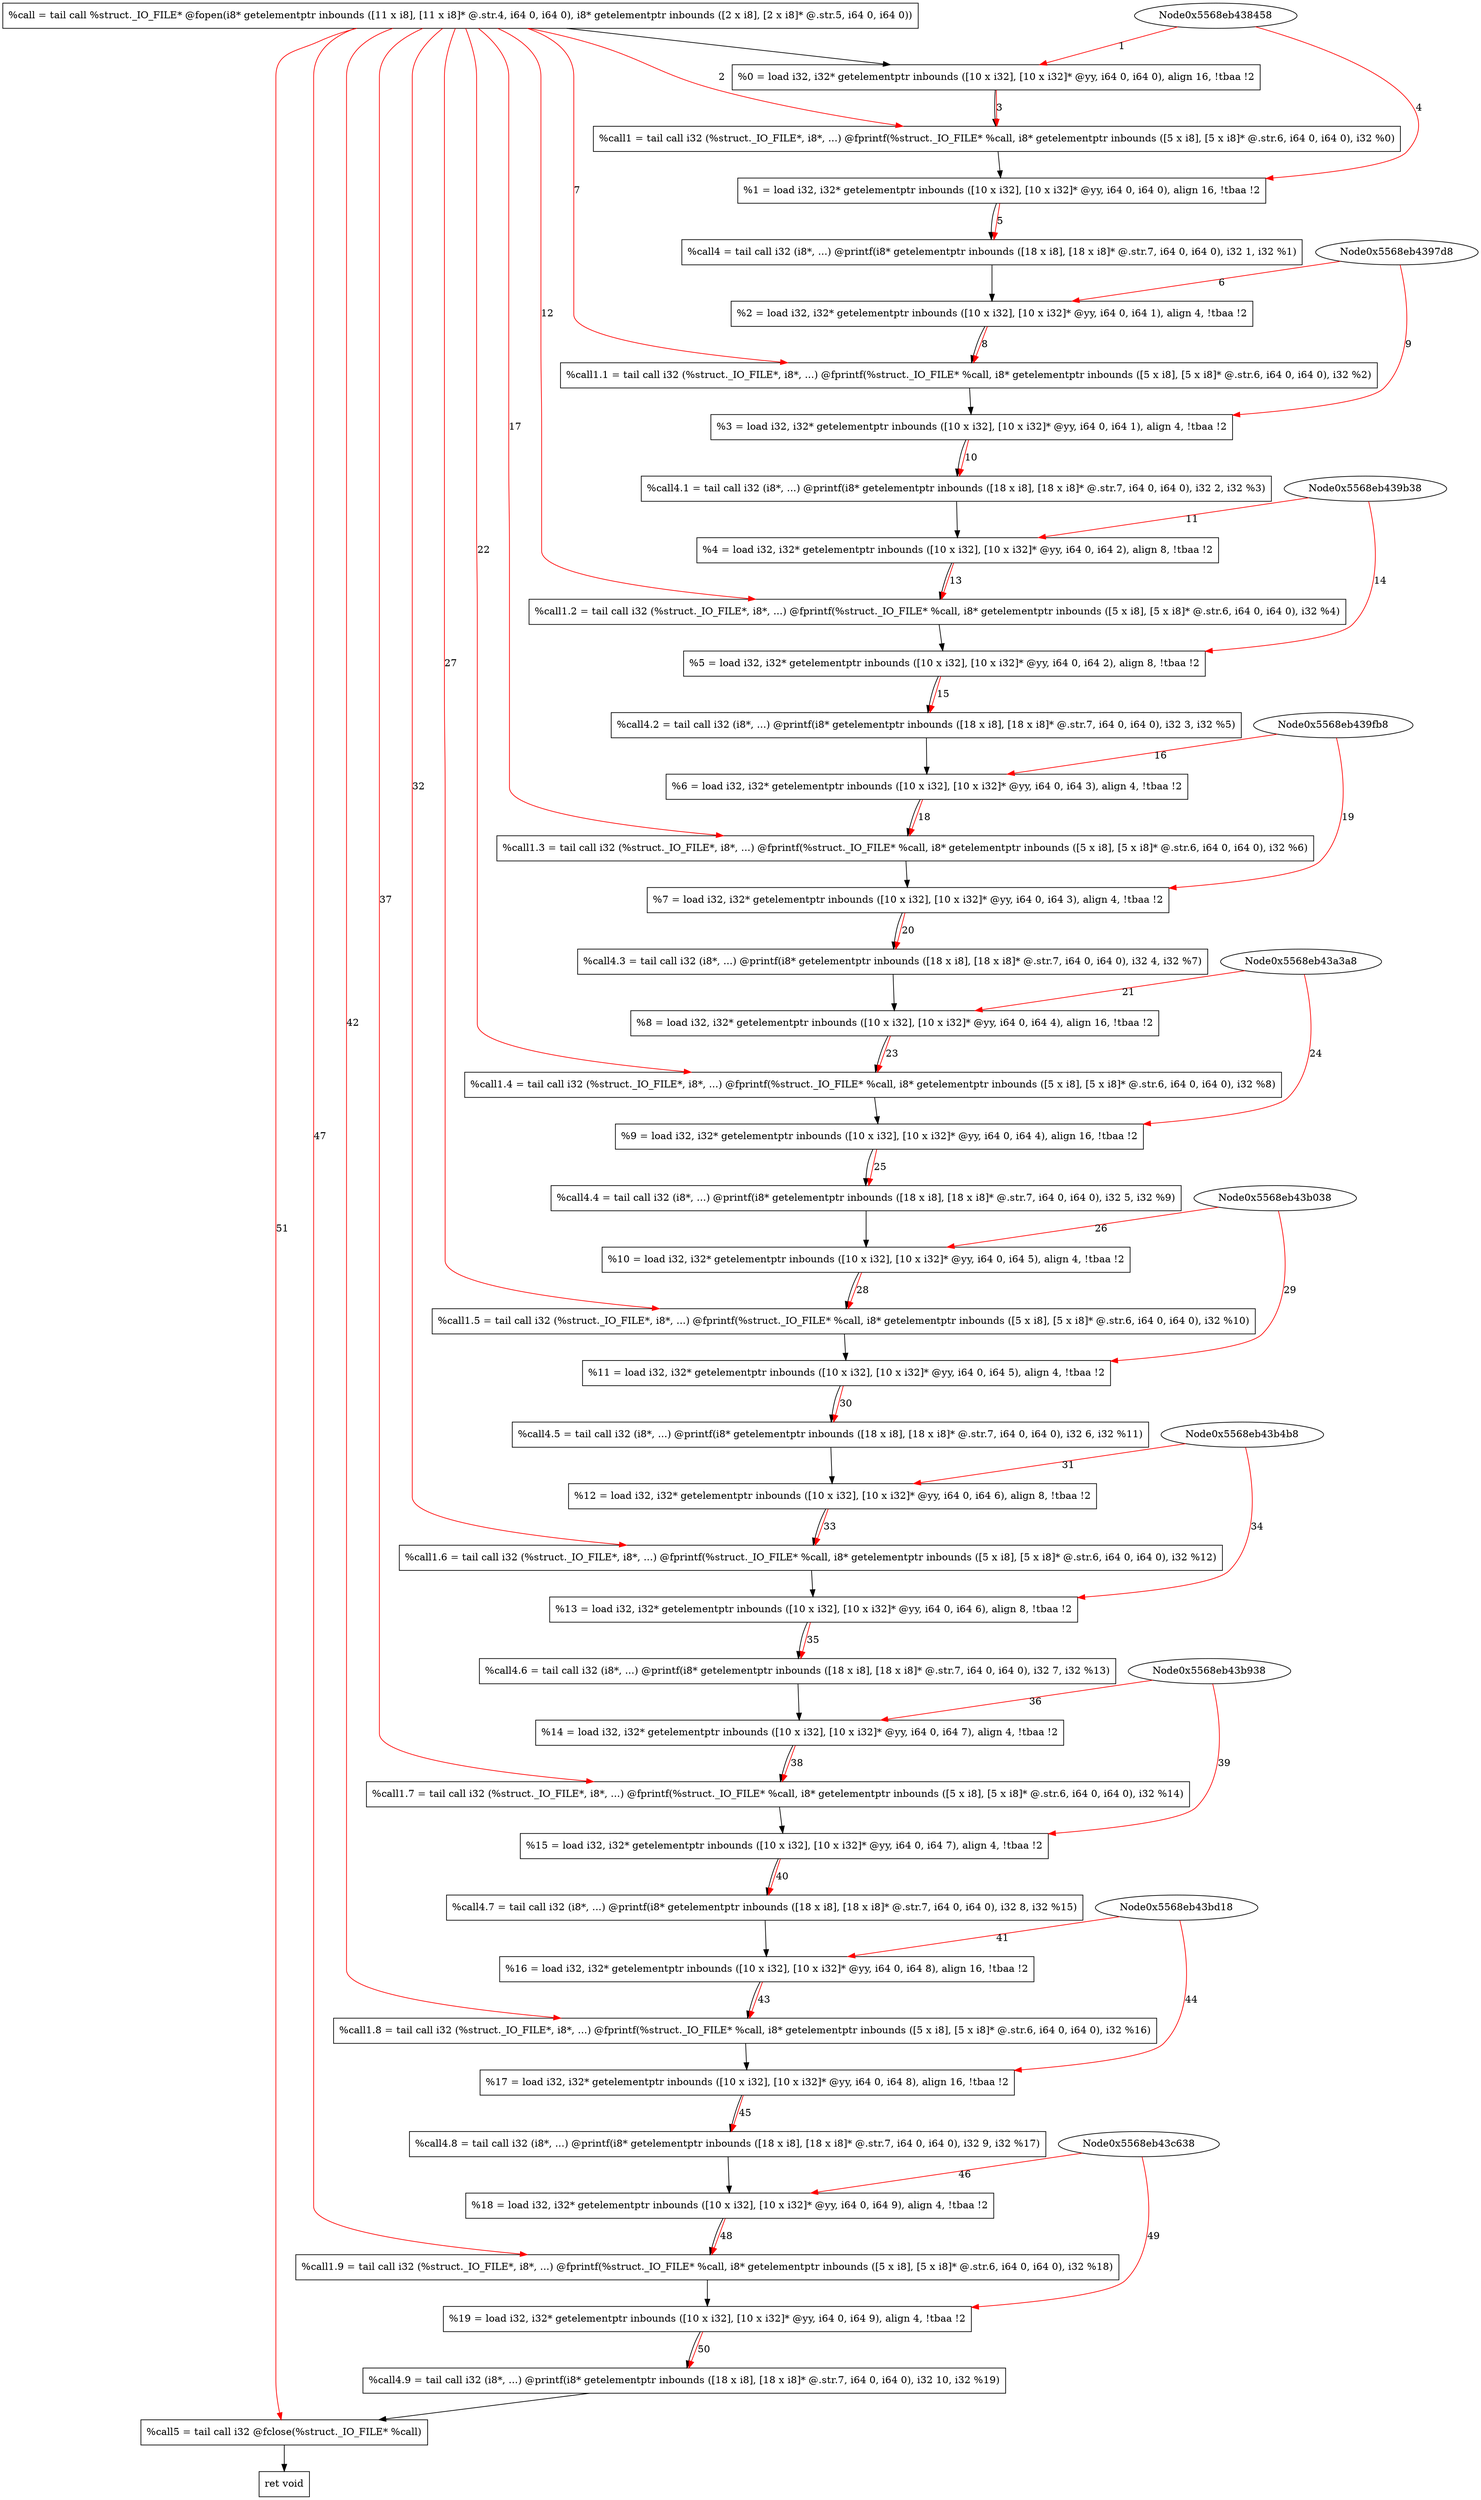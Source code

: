 digraph "CDFG for'WriteDat' function" {
	Node0x5568eb442408[shape=record, label="  %call = tail call %struct._IO_FILE* @fopen(i8* getelementptr inbounds ([11 x i8], [11 x i8]* @.str.4, i64 0, i64 0), i8* getelementptr inbounds ([2 x i8], [2 x i8]* @.str.5, i64 0, i64 0))"]
	Node0x5568eb43fbf8[shape=record, label="  %0 = load i32, i32* getelementptr inbounds ([10 x i32], [10 x i32]* @yy, i64 0, i64 0), align 16, !tbaa !2"]
	Node0x5568eb442960[shape=record, label="  %call1 = tail call i32 (%struct._IO_FILE*, i8*, ...) @fprintf(%struct._IO_FILE* %call, i8* getelementptr inbounds ([5 x i8], [5 x i8]* @.str.6, i64 0, i64 0), i32 %0)"]
	Node0x5568eb43add8[shape=record, label="  %1 = load i32, i32* getelementptr inbounds ([10 x i32], [10 x i32]* @yy, i64 0, i64 0), align 16, !tbaa !2"]
	Node0x5568eb442b20[shape=record, label="  %call4 = tail call i32 (i8*, ...) @printf(i8* getelementptr inbounds ([18 x i8], [18 x i8]* @.str.7, i64 0, i64 0), i32 1, i32 %1)"]
	Node0x5568eb442bf8[shape=record, label="  %2 = load i32, i32* getelementptr inbounds ([10 x i32], [10 x i32]* @yy, i64 0, i64 1), align 4, !tbaa !2"]
	Node0x5568eb442cd0[shape=record, label="  %call1.1 = tail call i32 (%struct._IO_FILE*, i8*, ...) @fprintf(%struct._IO_FILE* %call, i8* getelementptr inbounds ([5 x i8], [5 x i8]* @.str.6, i64 0, i64 0), i32 %2)"]
	Node0x5568eb442d88[shape=record, label="  %3 = load i32, i32* getelementptr inbounds ([10 x i32], [10 x i32]* @yy, i64 0, i64 1), align 4, !tbaa !2"]
	Node0x5568eb442e30[shape=record, label="  %call4.1 = tail call i32 (i8*, ...) @printf(i8* getelementptr inbounds ([18 x i8], [18 x i8]* @.str.7, i64 0, i64 0), i32 2, i32 %3)"]
	Node0x5568eb442f08[shape=record, label="  %4 = load i32, i32* getelementptr inbounds ([10 x i32], [10 x i32]* @yy, i64 0, i64 2), align 8, !tbaa !2"]
	Node0x5568eb443000[shape=record, label="  %call1.2 = tail call i32 (%struct._IO_FILE*, i8*, ...) @fprintf(%struct._IO_FILE* %call, i8* getelementptr inbounds ([5 x i8], [5 x i8]* @.str.6, i64 0, i64 0), i32 %4)"]
	Node0x5568eb4430d8[shape=record, label="  %5 = load i32, i32* getelementptr inbounds ([10 x i32], [10 x i32]* @yy, i64 0, i64 2), align 8, !tbaa !2"]
	Node0x5568eb443180[shape=record, label="  %call4.2 = tail call i32 (i8*, ...) @printf(i8* getelementptr inbounds ([18 x i8], [18 x i8]* @.str.7, i64 0, i64 0), i32 3, i32 %5)"]
	Node0x5568eb443258[shape=record, label="  %6 = load i32, i32* getelementptr inbounds ([10 x i32], [10 x i32]* @yy, i64 0, i64 3), align 4, !tbaa !2"]
	Node0x5568eb443300[shape=record, label="  %call1.3 = tail call i32 (%struct._IO_FILE*, i8*, ...) @fprintf(%struct._IO_FILE* %call, i8* getelementptr inbounds ([5 x i8], [5 x i8]* @.str.6, i64 0, i64 0), i32 %6)"]
	Node0x5568eb4433d8[shape=record, label="  %7 = load i32, i32* getelementptr inbounds ([10 x i32], [10 x i32]* @yy, i64 0, i64 3), align 4, !tbaa !2"]
	Node0x5568eb443480[shape=record, label="  %call4.3 = tail call i32 (i8*, ...) @printf(i8* getelementptr inbounds ([18 x i8], [18 x i8]* @.str.7, i64 0, i64 0), i32 4, i32 %7)"]
	Node0x5568eb443558[shape=record, label="  %8 = load i32, i32* getelementptr inbounds ([10 x i32], [10 x i32]* @yy, i64 0, i64 4), align 16, !tbaa !2"]
	Node0x5568eb443690[shape=record, label="  %call1.4 = tail call i32 (%struct._IO_FILE*, i8*, ...) @fprintf(%struct._IO_FILE* %call, i8* getelementptr inbounds ([5 x i8], [5 x i8]* @.str.6, i64 0, i64 0), i32 %8)"]
	Node0x5568eb443718[shape=record, label="  %9 = load i32, i32* getelementptr inbounds ([10 x i32], [10 x i32]* @yy, i64 0, i64 4), align 16, !tbaa !2"]
	Node0x5568eb4437c0[shape=record, label="  %call4.4 = tail call i32 (i8*, ...) @printf(i8* getelementptr inbounds ([18 x i8], [18 x i8]* @.str.7, i64 0, i64 0), i32 5, i32 %9)"]
	Node0x5568eb443898[shape=record, label="  %10 = load i32, i32* getelementptr inbounds ([10 x i32], [10 x i32]* @yy, i64 0, i64 5), align 4, !tbaa !2"]
	Node0x5568eb443940[shape=record, label="  %call1.5 = tail call i32 (%struct._IO_FILE*, i8*, ...) @fprintf(%struct._IO_FILE* %call, i8* getelementptr inbounds ([5 x i8], [5 x i8]* @.str.6, i64 0, i64 0), i32 %10)"]
	Node0x5568eb443bb8[shape=record, label="  %11 = load i32, i32* getelementptr inbounds ([10 x i32], [10 x i32]* @yy, i64 0, i64 5), align 4, !tbaa !2"]
	Node0x5568eb443c60[shape=record, label="  %call4.5 = tail call i32 (i8*, ...) @printf(i8* getelementptr inbounds ([18 x i8], [18 x i8]* @.str.7, i64 0, i64 0), i32 6, i32 %11)"]
	Node0x5568eb443d38[shape=record, label="  %12 = load i32, i32* getelementptr inbounds ([10 x i32], [10 x i32]* @yy, i64 0, i64 6), align 8, !tbaa !2"]
	Node0x5568eb443de0[shape=record, label="  %call1.6 = tail call i32 (%struct._IO_FILE*, i8*, ...) @fprintf(%struct._IO_FILE* %call, i8* getelementptr inbounds ([5 x i8], [5 x i8]* @.str.6, i64 0, i64 0), i32 %12)"]
	Node0x5568eb443eb8[shape=record, label="  %13 = load i32, i32* getelementptr inbounds ([10 x i32], [10 x i32]* @yy, i64 0, i64 6), align 8, !tbaa !2"]
	Node0x5568eb443f60[shape=record, label="  %call4.6 = tail call i32 (i8*, ...) @printf(i8* getelementptr inbounds ([18 x i8], [18 x i8]* @.str.7, i64 0, i64 0), i32 7, i32 %13)"]
	Node0x5568eb444038[shape=record, label="  %14 = load i32, i32* getelementptr inbounds ([10 x i32], [10 x i32]* @yy, i64 0, i64 7), align 4, !tbaa !2"]
	Node0x5568eb4440e0[shape=record, label="  %call1.7 = tail call i32 (%struct._IO_FILE*, i8*, ...) @fprintf(%struct._IO_FILE* %call, i8* getelementptr inbounds ([5 x i8], [5 x i8]* @.str.6, i64 0, i64 0), i32 %14)"]
	Node0x5568eb4441b8[shape=record, label="  %15 = load i32, i32* getelementptr inbounds ([10 x i32], [10 x i32]* @yy, i64 0, i64 7), align 4, !tbaa !2"]
	Node0x5568eb444260[shape=record, label="  %call4.7 = tail call i32 (i8*, ...) @printf(i8* getelementptr inbounds ([18 x i8], [18 x i8]* @.str.7, i64 0, i64 0), i32 8, i32 %15)"]
	Node0x5568eb444338[shape=record, label="  %16 = load i32, i32* getelementptr inbounds ([10 x i32], [10 x i32]* @yy, i64 0, i64 8), align 16, !tbaa !2"]
	Node0x5568eb4443e0[shape=record, label="  %call1.8 = tail call i32 (%struct._IO_FILE*, i8*, ...) @fprintf(%struct._IO_FILE* %call, i8* getelementptr inbounds ([5 x i8], [5 x i8]* @.str.6, i64 0, i64 0), i32 %16)"]
	Node0x5568eb4444b8[shape=record, label="  %17 = load i32, i32* getelementptr inbounds ([10 x i32], [10 x i32]* @yy, i64 0, i64 8), align 16, !tbaa !2"]
	Node0x5568eb444590[shape=record, label="  %call4.8 = tail call i32 (i8*, ...) @printf(i8* getelementptr inbounds ([18 x i8], [18 x i8]* @.str.7, i64 0, i64 0), i32 9, i32 %17)"]
	Node0x5568eb444668[shape=record, label="  %18 = load i32, i32* getelementptr inbounds ([10 x i32], [10 x i32]* @yy, i64 0, i64 9), align 4, !tbaa !2"]
	Node0x5568eb444710[shape=record, label="  %call1.9 = tail call i32 (%struct._IO_FILE*, i8*, ...) @fprintf(%struct._IO_FILE* %call, i8* getelementptr inbounds ([5 x i8], [5 x i8]* @.str.6, i64 0, i64 0), i32 %18)"]
	Node0x5568eb4447e8[shape=record, label="  %19 = load i32, i32* getelementptr inbounds ([10 x i32], [10 x i32]* @yy, i64 0, i64 9), align 4, !tbaa !2"]
	Node0x5568eb444890[shape=record, label="  %call4.9 = tail call i32 (i8*, ...) @printf(i8* getelementptr inbounds ([18 x i8], [18 x i8]* @.str.7, i64 0, i64 0), i32 10, i32 %19)"]
	Node0x5568eb444980[shape=record, label="  %call5 = tail call i32 @fclose(%struct._IO_FILE* %call)"]
	Node0x5568eb444a20[shape=record, label="  ret void"]
	Node0x5568eb442408 -> Node0x5568eb43fbf8
	Node0x5568eb43fbf8 -> Node0x5568eb442960
	Node0x5568eb442960 -> Node0x5568eb43add8
	Node0x5568eb43add8 -> Node0x5568eb442b20
	Node0x5568eb442b20 -> Node0x5568eb442bf8
	Node0x5568eb442bf8 -> Node0x5568eb442cd0
	Node0x5568eb442cd0 -> Node0x5568eb442d88
	Node0x5568eb442d88 -> Node0x5568eb442e30
	Node0x5568eb442e30 -> Node0x5568eb442f08
	Node0x5568eb442f08 -> Node0x5568eb443000
	Node0x5568eb443000 -> Node0x5568eb4430d8
	Node0x5568eb4430d8 -> Node0x5568eb443180
	Node0x5568eb443180 -> Node0x5568eb443258
	Node0x5568eb443258 -> Node0x5568eb443300
	Node0x5568eb443300 -> Node0x5568eb4433d8
	Node0x5568eb4433d8 -> Node0x5568eb443480
	Node0x5568eb443480 -> Node0x5568eb443558
	Node0x5568eb443558 -> Node0x5568eb443690
	Node0x5568eb443690 -> Node0x5568eb443718
	Node0x5568eb443718 -> Node0x5568eb4437c0
	Node0x5568eb4437c0 -> Node0x5568eb443898
	Node0x5568eb443898 -> Node0x5568eb443940
	Node0x5568eb443940 -> Node0x5568eb443bb8
	Node0x5568eb443bb8 -> Node0x5568eb443c60
	Node0x5568eb443c60 -> Node0x5568eb443d38
	Node0x5568eb443d38 -> Node0x5568eb443de0
	Node0x5568eb443de0 -> Node0x5568eb443eb8
	Node0x5568eb443eb8 -> Node0x5568eb443f60
	Node0x5568eb443f60 -> Node0x5568eb444038
	Node0x5568eb444038 -> Node0x5568eb4440e0
	Node0x5568eb4440e0 -> Node0x5568eb4441b8
	Node0x5568eb4441b8 -> Node0x5568eb444260
	Node0x5568eb444260 -> Node0x5568eb444338
	Node0x5568eb444338 -> Node0x5568eb4443e0
	Node0x5568eb4443e0 -> Node0x5568eb4444b8
	Node0x5568eb4444b8 -> Node0x5568eb444590
	Node0x5568eb444590 -> Node0x5568eb444668
	Node0x5568eb444668 -> Node0x5568eb444710
	Node0x5568eb444710 -> Node0x5568eb4447e8
	Node0x5568eb4447e8 -> Node0x5568eb444890
	Node0x5568eb444890 -> Node0x5568eb444980
	Node0x5568eb444980 -> Node0x5568eb444a20
edge [color=red]
	Node0x5568eb438458 -> Node0x5568eb43fbf8[label="1"]
	Node0x5568eb442408 -> Node0x5568eb442960[label="2"]
	Node0x5568eb43fbf8 -> Node0x5568eb442960[label="3"]
	Node0x5568eb438458 -> Node0x5568eb43add8[label="4"]
	Node0x5568eb43add8 -> Node0x5568eb442b20[label="5"]
	Node0x5568eb4397d8 -> Node0x5568eb442bf8[label="6"]
	Node0x5568eb442408 -> Node0x5568eb442cd0[label="7"]
	Node0x5568eb442bf8 -> Node0x5568eb442cd0[label="8"]
	Node0x5568eb4397d8 -> Node0x5568eb442d88[label="9"]
	Node0x5568eb442d88 -> Node0x5568eb442e30[label="10"]
	Node0x5568eb439b38 -> Node0x5568eb442f08[label="11"]
	Node0x5568eb442408 -> Node0x5568eb443000[label="12"]
	Node0x5568eb442f08 -> Node0x5568eb443000[label="13"]
	Node0x5568eb439b38 -> Node0x5568eb4430d8[label="14"]
	Node0x5568eb4430d8 -> Node0x5568eb443180[label="15"]
	Node0x5568eb439fb8 -> Node0x5568eb443258[label="16"]
	Node0x5568eb442408 -> Node0x5568eb443300[label="17"]
	Node0x5568eb443258 -> Node0x5568eb443300[label="18"]
	Node0x5568eb439fb8 -> Node0x5568eb4433d8[label="19"]
	Node0x5568eb4433d8 -> Node0x5568eb443480[label="20"]
	Node0x5568eb43a3a8 -> Node0x5568eb443558[label="21"]
	Node0x5568eb442408 -> Node0x5568eb443690[label="22"]
	Node0x5568eb443558 -> Node0x5568eb443690[label="23"]
	Node0x5568eb43a3a8 -> Node0x5568eb443718[label="24"]
	Node0x5568eb443718 -> Node0x5568eb4437c0[label="25"]
	Node0x5568eb43b038 -> Node0x5568eb443898[label="26"]
	Node0x5568eb442408 -> Node0x5568eb443940[label="27"]
	Node0x5568eb443898 -> Node0x5568eb443940[label="28"]
	Node0x5568eb43b038 -> Node0x5568eb443bb8[label="29"]
	Node0x5568eb443bb8 -> Node0x5568eb443c60[label="30"]
	Node0x5568eb43b4b8 -> Node0x5568eb443d38[label="31"]
	Node0x5568eb442408 -> Node0x5568eb443de0[label="32"]
	Node0x5568eb443d38 -> Node0x5568eb443de0[label="33"]
	Node0x5568eb43b4b8 -> Node0x5568eb443eb8[label="34"]
	Node0x5568eb443eb8 -> Node0x5568eb443f60[label="35"]
	Node0x5568eb43b938 -> Node0x5568eb444038[label="36"]
	Node0x5568eb442408 -> Node0x5568eb4440e0[label="37"]
	Node0x5568eb444038 -> Node0x5568eb4440e0[label="38"]
	Node0x5568eb43b938 -> Node0x5568eb4441b8[label="39"]
	Node0x5568eb4441b8 -> Node0x5568eb444260[label="40"]
	Node0x5568eb43bd18 -> Node0x5568eb444338[label="41"]
	Node0x5568eb442408 -> Node0x5568eb4443e0[label="42"]
	Node0x5568eb444338 -> Node0x5568eb4443e0[label="43"]
	Node0x5568eb43bd18 -> Node0x5568eb4444b8[label="44"]
	Node0x5568eb4444b8 -> Node0x5568eb444590[label="45"]
	Node0x5568eb43c638 -> Node0x5568eb444668[label="46"]
	Node0x5568eb442408 -> Node0x5568eb444710[label="47"]
	Node0x5568eb444668 -> Node0x5568eb444710[label="48"]
	Node0x5568eb43c638 -> Node0x5568eb4447e8[label="49"]
	Node0x5568eb4447e8 -> Node0x5568eb444890[label="50"]
	Node0x5568eb442408 -> Node0x5568eb444980[label="51"]
}
